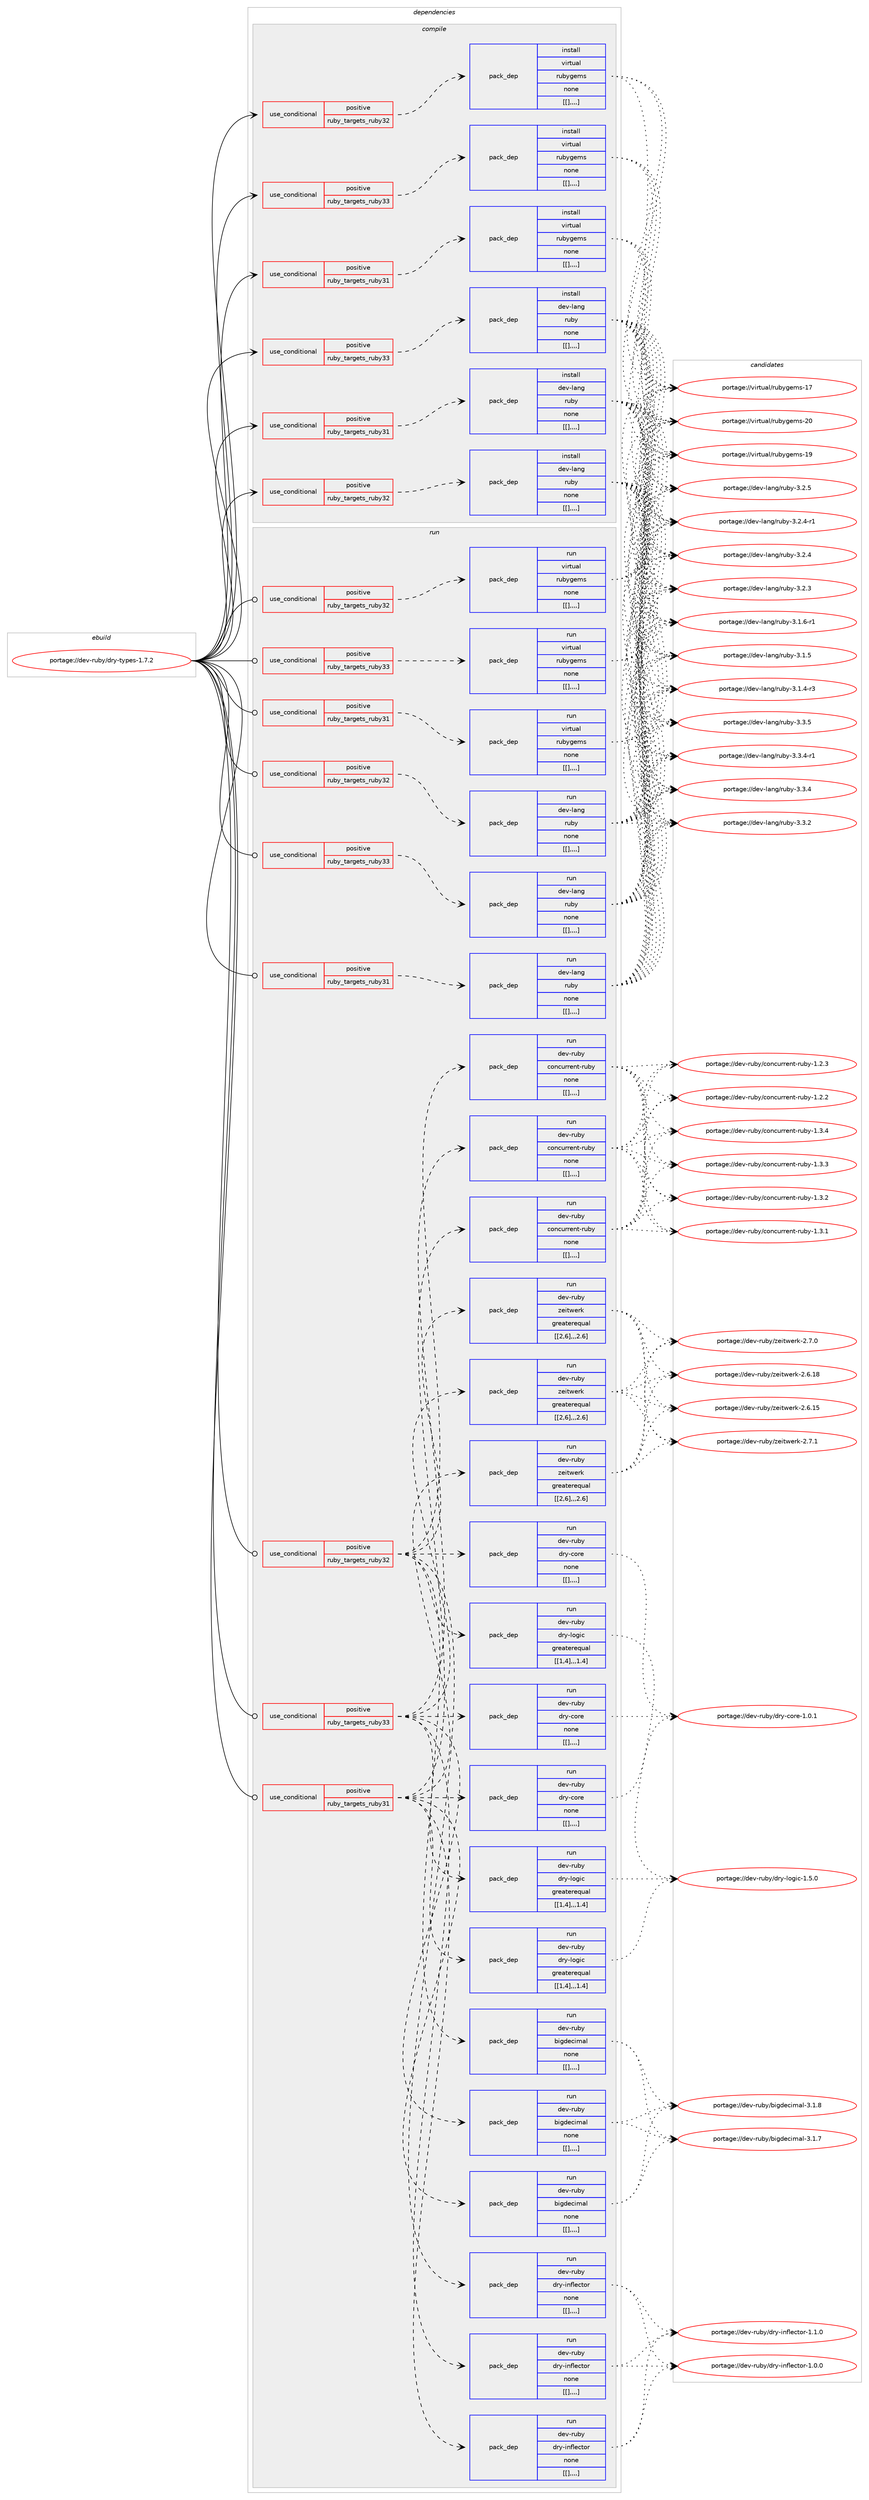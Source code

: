 digraph prolog {

# *************
# Graph options
# *************

newrank=true;
concentrate=true;
compound=true;
graph [rankdir=LR,fontname=Helvetica,fontsize=10,ranksep=1.5];#, ranksep=2.5, nodesep=0.2];
edge  [arrowhead=vee];
node  [fontname=Helvetica,fontsize=10];

# **********
# The ebuild
# **********

subgraph cluster_leftcol {
color=gray;
label=<<i>ebuild</i>>;
id [label="portage://dev-ruby/dry-types-1.7.2", color=red, width=4, href="../dev-ruby/dry-types-1.7.2.svg"];
}

# ****************
# The dependencies
# ****************

subgraph cluster_midcol {
color=gray;
label=<<i>dependencies</i>>;
subgraph cluster_compile {
fillcolor="#eeeeee";
style=filled;
label=<<i>compile</i>>;
subgraph cond50691 {
dependency191805 [label=<<TABLE BORDER="0" CELLBORDER="1" CELLSPACING="0" CELLPADDING="4"><TR><TD ROWSPAN="3" CELLPADDING="10">use_conditional</TD></TR><TR><TD>positive</TD></TR><TR><TD>ruby_targets_ruby31</TD></TR></TABLE>>, shape=none, color=red];
subgraph pack139752 {
dependency191851 [label=<<TABLE BORDER="0" CELLBORDER="1" CELLSPACING="0" CELLPADDING="4" WIDTH="220"><TR><TD ROWSPAN="6" CELLPADDING="30">pack_dep</TD></TR><TR><TD WIDTH="110">install</TD></TR><TR><TD>dev-lang</TD></TR><TR><TD>ruby</TD></TR><TR><TD>none</TD></TR><TR><TD>[[],,,,]</TD></TR></TABLE>>, shape=none, color=blue];
}
dependency191805:e -> dependency191851:w [weight=20,style="dashed",arrowhead="vee"];
}
id:e -> dependency191805:w [weight=20,style="solid",arrowhead="vee"];
subgraph cond50741 {
dependency191922 [label=<<TABLE BORDER="0" CELLBORDER="1" CELLSPACING="0" CELLPADDING="4"><TR><TD ROWSPAN="3" CELLPADDING="10">use_conditional</TD></TR><TR><TD>positive</TD></TR><TR><TD>ruby_targets_ruby31</TD></TR></TABLE>>, shape=none, color=red];
subgraph pack139838 {
dependency192007 [label=<<TABLE BORDER="0" CELLBORDER="1" CELLSPACING="0" CELLPADDING="4" WIDTH="220"><TR><TD ROWSPAN="6" CELLPADDING="30">pack_dep</TD></TR><TR><TD WIDTH="110">install</TD></TR><TR><TD>virtual</TD></TR><TR><TD>rubygems</TD></TR><TR><TD>none</TD></TR><TR><TD>[[],,,,]</TD></TR></TABLE>>, shape=none, color=blue];
}
dependency191922:e -> dependency192007:w [weight=20,style="dashed",arrowhead="vee"];
}
id:e -> dependency191922:w [weight=20,style="solid",arrowhead="vee"];
subgraph cond50792 {
dependency192018 [label=<<TABLE BORDER="0" CELLBORDER="1" CELLSPACING="0" CELLPADDING="4"><TR><TD ROWSPAN="3" CELLPADDING="10">use_conditional</TD></TR><TR><TD>positive</TD></TR><TR><TD>ruby_targets_ruby32</TD></TR></TABLE>>, shape=none, color=red];
subgraph pack139844 {
dependency192030 [label=<<TABLE BORDER="0" CELLBORDER="1" CELLSPACING="0" CELLPADDING="4" WIDTH="220"><TR><TD ROWSPAN="6" CELLPADDING="30">pack_dep</TD></TR><TR><TD WIDTH="110">install</TD></TR><TR><TD>dev-lang</TD></TR><TR><TD>ruby</TD></TR><TR><TD>none</TD></TR><TR><TD>[[],,,,]</TD></TR></TABLE>>, shape=none, color=blue];
}
dependency192018:e -> dependency192030:w [weight=20,style="dashed",arrowhead="vee"];
}
id:e -> dependency192018:w [weight=20,style="solid",arrowhead="vee"];
subgraph cond50858 {
dependency192155 [label=<<TABLE BORDER="0" CELLBORDER="1" CELLSPACING="0" CELLPADDING="4"><TR><TD ROWSPAN="3" CELLPADDING="10">use_conditional</TD></TR><TR><TD>positive</TD></TR><TR><TD>ruby_targets_ruby32</TD></TR></TABLE>>, shape=none, color=red];
subgraph pack139919 {
dependency192157 [label=<<TABLE BORDER="0" CELLBORDER="1" CELLSPACING="0" CELLPADDING="4" WIDTH="220"><TR><TD ROWSPAN="6" CELLPADDING="30">pack_dep</TD></TR><TR><TD WIDTH="110">install</TD></TR><TR><TD>virtual</TD></TR><TR><TD>rubygems</TD></TR><TR><TD>none</TD></TR><TR><TD>[[],,,,]</TD></TR></TABLE>>, shape=none, color=blue];
}
dependency192155:e -> dependency192157:w [weight=20,style="dashed",arrowhead="vee"];
}
id:e -> dependency192155:w [weight=20,style="solid",arrowhead="vee"];
subgraph cond50883 {
dependency192198 [label=<<TABLE BORDER="0" CELLBORDER="1" CELLSPACING="0" CELLPADDING="4"><TR><TD ROWSPAN="3" CELLPADDING="10">use_conditional</TD></TR><TR><TD>positive</TD></TR><TR><TD>ruby_targets_ruby33</TD></TR></TABLE>>, shape=none, color=red];
subgraph pack139942 {
dependency192205 [label=<<TABLE BORDER="0" CELLBORDER="1" CELLSPACING="0" CELLPADDING="4" WIDTH="220"><TR><TD ROWSPAN="6" CELLPADDING="30">pack_dep</TD></TR><TR><TD WIDTH="110">install</TD></TR><TR><TD>dev-lang</TD></TR><TR><TD>ruby</TD></TR><TR><TD>none</TD></TR><TR><TD>[[],,,,]</TD></TR></TABLE>>, shape=none, color=blue];
}
dependency192198:e -> dependency192205:w [weight=20,style="dashed",arrowhead="vee"];
}
id:e -> dependency192198:w [weight=20,style="solid",arrowhead="vee"];
subgraph cond50897 {
dependency192228 [label=<<TABLE BORDER="0" CELLBORDER="1" CELLSPACING="0" CELLPADDING="4"><TR><TD ROWSPAN="3" CELLPADDING="10">use_conditional</TD></TR><TR><TD>positive</TD></TR><TR><TD>ruby_targets_ruby33</TD></TR></TABLE>>, shape=none, color=red];
subgraph pack139957 {
dependency192246 [label=<<TABLE BORDER="0" CELLBORDER="1" CELLSPACING="0" CELLPADDING="4" WIDTH="220"><TR><TD ROWSPAN="6" CELLPADDING="30">pack_dep</TD></TR><TR><TD WIDTH="110">install</TD></TR><TR><TD>virtual</TD></TR><TR><TD>rubygems</TD></TR><TR><TD>none</TD></TR><TR><TD>[[],,,,]</TD></TR></TABLE>>, shape=none, color=blue];
}
dependency192228:e -> dependency192246:w [weight=20,style="dashed",arrowhead="vee"];
}
id:e -> dependency192228:w [weight=20,style="solid",arrowhead="vee"];
}
subgraph cluster_compileandrun {
fillcolor="#eeeeee";
style=filled;
label=<<i>compile and run</i>>;
}
subgraph cluster_run {
fillcolor="#eeeeee";
style=filled;
label=<<i>run</i>>;
subgraph cond50912 {
dependency192254 [label=<<TABLE BORDER="0" CELLBORDER="1" CELLSPACING="0" CELLPADDING="4"><TR><TD ROWSPAN="3" CELLPADDING="10">use_conditional</TD></TR><TR><TD>positive</TD></TR><TR><TD>ruby_targets_ruby31</TD></TR></TABLE>>, shape=none, color=red];
subgraph pack139970 {
dependency192256 [label=<<TABLE BORDER="0" CELLBORDER="1" CELLSPACING="0" CELLPADDING="4" WIDTH="220"><TR><TD ROWSPAN="6" CELLPADDING="30">pack_dep</TD></TR><TR><TD WIDTH="110">run</TD></TR><TR><TD>dev-lang</TD></TR><TR><TD>ruby</TD></TR><TR><TD>none</TD></TR><TR><TD>[[],,,,]</TD></TR></TABLE>>, shape=none, color=blue];
}
dependency192254:e -> dependency192256:w [weight=20,style="dashed",arrowhead="vee"];
}
id:e -> dependency192254:w [weight=20,style="solid",arrowhead="odot"];
subgraph cond50916 {
dependency192279 [label=<<TABLE BORDER="0" CELLBORDER="1" CELLSPACING="0" CELLPADDING="4"><TR><TD ROWSPAN="3" CELLPADDING="10">use_conditional</TD></TR><TR><TD>positive</TD></TR><TR><TD>ruby_targets_ruby31</TD></TR></TABLE>>, shape=none, color=red];
subgraph pack139981 {
dependency192369 [label=<<TABLE BORDER="0" CELLBORDER="1" CELLSPACING="0" CELLPADDING="4" WIDTH="220"><TR><TD ROWSPAN="6" CELLPADDING="30">pack_dep</TD></TR><TR><TD WIDTH="110">run</TD></TR><TR><TD>dev-ruby</TD></TR><TR><TD>bigdecimal</TD></TR><TR><TD>none</TD></TR><TR><TD>[[],,,,]</TD></TR></TABLE>>, shape=none, color=blue];
}
dependency192279:e -> dependency192369:w [weight=20,style="dashed",arrowhead="vee"];
subgraph pack140028 {
dependency192372 [label=<<TABLE BORDER="0" CELLBORDER="1" CELLSPACING="0" CELLPADDING="4" WIDTH="220"><TR><TD ROWSPAN="6" CELLPADDING="30">pack_dep</TD></TR><TR><TD WIDTH="110">run</TD></TR><TR><TD>dev-ruby</TD></TR><TR><TD>concurrent-ruby</TD></TR><TR><TD>none</TD></TR><TR><TD>[[],,,,]</TD></TR></TABLE>>, shape=none, color=blue];
}
dependency192279:e -> dependency192372:w [weight=20,style="dashed",arrowhead="vee"];
subgraph pack140043 {
dependency192411 [label=<<TABLE BORDER="0" CELLBORDER="1" CELLSPACING="0" CELLPADDING="4" WIDTH="220"><TR><TD ROWSPAN="6" CELLPADDING="30">pack_dep</TD></TR><TR><TD WIDTH="110">run</TD></TR><TR><TD>dev-ruby</TD></TR><TR><TD>dry-core</TD></TR><TR><TD>none</TD></TR><TR><TD>[[],,,,]</TD></TR></TABLE>>, shape=none, color=blue];
}
dependency192279:e -> dependency192411:w [weight=20,style="dashed",arrowhead="vee"];
subgraph pack140087 {
dependency192574 [label=<<TABLE BORDER="0" CELLBORDER="1" CELLSPACING="0" CELLPADDING="4" WIDTH="220"><TR><TD ROWSPAN="6" CELLPADDING="30">pack_dep</TD></TR><TR><TD WIDTH="110">run</TD></TR><TR><TD>dev-ruby</TD></TR><TR><TD>dry-inflector</TD></TR><TR><TD>none</TD></TR><TR><TD>[[],,,,]</TD></TR></TABLE>>, shape=none, color=blue];
}
dependency192279:e -> dependency192574:w [weight=20,style="dashed",arrowhead="vee"];
subgraph pack140143 {
dependency192584 [label=<<TABLE BORDER="0" CELLBORDER="1" CELLSPACING="0" CELLPADDING="4" WIDTH="220"><TR><TD ROWSPAN="6" CELLPADDING="30">pack_dep</TD></TR><TR><TD WIDTH="110">run</TD></TR><TR><TD>dev-ruby</TD></TR><TR><TD>dry-logic</TD></TR><TR><TD>greaterequal</TD></TR><TR><TD>[[1,4],,,1.4]</TD></TR></TABLE>>, shape=none, color=blue];
}
dependency192279:e -> dependency192584:w [weight=20,style="dashed",arrowhead="vee"];
subgraph pack140154 {
dependency192658 [label=<<TABLE BORDER="0" CELLBORDER="1" CELLSPACING="0" CELLPADDING="4" WIDTH="220"><TR><TD ROWSPAN="6" CELLPADDING="30">pack_dep</TD></TR><TR><TD WIDTH="110">run</TD></TR><TR><TD>dev-ruby</TD></TR><TR><TD>zeitwerk</TD></TR><TR><TD>greaterequal</TD></TR><TR><TD>[[2,6],,,2.6]</TD></TR></TABLE>>, shape=none, color=blue];
}
dependency192279:e -> dependency192658:w [weight=20,style="dashed",arrowhead="vee"];
}
id:e -> dependency192279:w [weight=20,style="solid",arrowhead="odot"];
subgraph cond51101 {
dependency192677 [label=<<TABLE BORDER="0" CELLBORDER="1" CELLSPACING="0" CELLPADDING="4"><TR><TD ROWSPAN="3" CELLPADDING="10">use_conditional</TD></TR><TR><TD>positive</TD></TR><TR><TD>ruby_targets_ruby31</TD></TR></TABLE>>, shape=none, color=red];
subgraph pack140194 {
dependency192704 [label=<<TABLE BORDER="0" CELLBORDER="1" CELLSPACING="0" CELLPADDING="4" WIDTH="220"><TR><TD ROWSPAN="6" CELLPADDING="30">pack_dep</TD></TR><TR><TD WIDTH="110">run</TD></TR><TR><TD>virtual</TD></TR><TR><TD>rubygems</TD></TR><TR><TD>none</TD></TR><TR><TD>[[],,,,]</TD></TR></TABLE>>, shape=none, color=blue];
}
dependency192677:e -> dependency192704:w [weight=20,style="dashed",arrowhead="vee"];
}
id:e -> dependency192677:w [weight=20,style="solid",arrowhead="odot"];
subgraph cond51113 {
dependency192709 [label=<<TABLE BORDER="0" CELLBORDER="1" CELLSPACING="0" CELLPADDING="4"><TR><TD ROWSPAN="3" CELLPADDING="10">use_conditional</TD></TR><TR><TD>positive</TD></TR><TR><TD>ruby_targets_ruby32</TD></TR></TABLE>>, shape=none, color=red];
subgraph pack140221 {
dependency192746 [label=<<TABLE BORDER="0" CELLBORDER="1" CELLSPACING="0" CELLPADDING="4" WIDTH="220"><TR><TD ROWSPAN="6" CELLPADDING="30">pack_dep</TD></TR><TR><TD WIDTH="110">run</TD></TR><TR><TD>dev-lang</TD></TR><TR><TD>ruby</TD></TR><TR><TD>none</TD></TR><TR><TD>[[],,,,]</TD></TR></TABLE>>, shape=none, color=blue];
}
dependency192709:e -> dependency192746:w [weight=20,style="dashed",arrowhead="vee"];
}
id:e -> dependency192709:w [weight=20,style="solid",arrowhead="odot"];
subgraph cond51166 {
dependency192855 [label=<<TABLE BORDER="0" CELLBORDER="1" CELLSPACING="0" CELLPADDING="4"><TR><TD ROWSPAN="3" CELLPADDING="10">use_conditional</TD></TR><TR><TD>positive</TD></TR><TR><TD>ruby_targets_ruby32</TD></TR></TABLE>>, shape=none, color=red];
subgraph pack140290 {
dependency192859 [label=<<TABLE BORDER="0" CELLBORDER="1" CELLSPACING="0" CELLPADDING="4" WIDTH="220"><TR><TD ROWSPAN="6" CELLPADDING="30">pack_dep</TD></TR><TR><TD WIDTH="110">run</TD></TR><TR><TD>dev-ruby</TD></TR><TR><TD>bigdecimal</TD></TR><TR><TD>none</TD></TR><TR><TD>[[],,,,]</TD></TR></TABLE>>, shape=none, color=blue];
}
dependency192855:e -> dependency192859:w [weight=20,style="dashed",arrowhead="vee"];
subgraph pack140314 {
dependency192904 [label=<<TABLE BORDER="0" CELLBORDER="1" CELLSPACING="0" CELLPADDING="4" WIDTH="220"><TR><TD ROWSPAN="6" CELLPADDING="30">pack_dep</TD></TR><TR><TD WIDTH="110">run</TD></TR><TR><TD>dev-ruby</TD></TR><TR><TD>concurrent-ruby</TD></TR><TR><TD>none</TD></TR><TR><TD>[[],,,,]</TD></TR></TABLE>>, shape=none, color=blue];
}
dependency192855:e -> dependency192904:w [weight=20,style="dashed",arrowhead="vee"];
subgraph pack140329 {
dependency192931 [label=<<TABLE BORDER="0" CELLBORDER="1" CELLSPACING="0" CELLPADDING="4" WIDTH="220"><TR><TD ROWSPAN="6" CELLPADDING="30">pack_dep</TD></TR><TR><TD WIDTH="110">run</TD></TR><TR><TD>dev-ruby</TD></TR><TR><TD>dry-core</TD></TR><TR><TD>none</TD></TR><TR><TD>[[],,,,]</TD></TR></TABLE>>, shape=none, color=blue];
}
dependency192855:e -> dependency192931:w [weight=20,style="dashed",arrowhead="vee"];
subgraph pack140360 {
dependency193024 [label=<<TABLE BORDER="0" CELLBORDER="1" CELLSPACING="0" CELLPADDING="4" WIDTH="220"><TR><TD ROWSPAN="6" CELLPADDING="30">pack_dep</TD></TR><TR><TD WIDTH="110">run</TD></TR><TR><TD>dev-ruby</TD></TR><TR><TD>dry-inflector</TD></TR><TR><TD>none</TD></TR><TR><TD>[[],,,,]</TD></TR></TABLE>>, shape=none, color=blue];
}
dependency192855:e -> dependency193024:w [weight=20,style="dashed",arrowhead="vee"];
subgraph pack140392 {
dependency193065 [label=<<TABLE BORDER="0" CELLBORDER="1" CELLSPACING="0" CELLPADDING="4" WIDTH="220"><TR><TD ROWSPAN="6" CELLPADDING="30">pack_dep</TD></TR><TR><TD WIDTH="110">run</TD></TR><TR><TD>dev-ruby</TD></TR><TR><TD>dry-logic</TD></TR><TR><TD>greaterequal</TD></TR><TR><TD>[[1,4],,,1.4]</TD></TR></TABLE>>, shape=none, color=blue];
}
dependency192855:e -> dependency193065:w [weight=20,style="dashed",arrowhead="vee"];
subgraph pack140403 {
dependency193086 [label=<<TABLE BORDER="0" CELLBORDER="1" CELLSPACING="0" CELLPADDING="4" WIDTH="220"><TR><TD ROWSPAN="6" CELLPADDING="30">pack_dep</TD></TR><TR><TD WIDTH="110">run</TD></TR><TR><TD>dev-ruby</TD></TR><TR><TD>zeitwerk</TD></TR><TR><TD>greaterequal</TD></TR><TR><TD>[[2,6],,,2.6]</TD></TR></TABLE>>, shape=none, color=blue];
}
dependency192855:e -> dependency193086:w [weight=20,style="dashed",arrowhead="vee"];
}
id:e -> dependency192855:w [weight=20,style="solid",arrowhead="odot"];
subgraph cond51290 {
dependency193092 [label=<<TABLE BORDER="0" CELLBORDER="1" CELLSPACING="0" CELLPADDING="4"><TR><TD ROWSPAN="3" CELLPADDING="10">use_conditional</TD></TR><TR><TD>positive</TD></TR><TR><TD>ruby_targets_ruby32</TD></TR></TABLE>>, shape=none, color=red];
subgraph pack140416 {
dependency193116 [label=<<TABLE BORDER="0" CELLBORDER="1" CELLSPACING="0" CELLPADDING="4" WIDTH="220"><TR><TD ROWSPAN="6" CELLPADDING="30">pack_dep</TD></TR><TR><TD WIDTH="110">run</TD></TR><TR><TD>virtual</TD></TR><TR><TD>rubygems</TD></TR><TR><TD>none</TD></TR><TR><TD>[[],,,,]</TD></TR></TABLE>>, shape=none, color=blue];
}
dependency193092:e -> dependency193116:w [weight=20,style="dashed",arrowhead="vee"];
}
id:e -> dependency193092:w [weight=20,style="solid",arrowhead="odot"];
subgraph cond51327 {
dependency193295 [label=<<TABLE BORDER="0" CELLBORDER="1" CELLSPACING="0" CELLPADDING="4"><TR><TD ROWSPAN="3" CELLPADDING="10">use_conditional</TD></TR><TR><TD>positive</TD></TR><TR><TD>ruby_targets_ruby33</TD></TR></TABLE>>, shape=none, color=red];
subgraph pack140528 {
dependency193408 [label=<<TABLE BORDER="0" CELLBORDER="1" CELLSPACING="0" CELLPADDING="4" WIDTH="220"><TR><TD ROWSPAN="6" CELLPADDING="30">pack_dep</TD></TR><TR><TD WIDTH="110">run</TD></TR><TR><TD>dev-lang</TD></TR><TR><TD>ruby</TD></TR><TR><TD>none</TD></TR><TR><TD>[[],,,,]</TD></TR></TABLE>>, shape=none, color=blue];
}
dependency193295:e -> dependency193408:w [weight=20,style="dashed",arrowhead="vee"];
}
id:e -> dependency193295:w [weight=20,style="solid",arrowhead="odot"];
subgraph cond51433 {
dependency193435 [label=<<TABLE BORDER="0" CELLBORDER="1" CELLSPACING="0" CELLPADDING="4"><TR><TD ROWSPAN="3" CELLPADDING="10">use_conditional</TD></TR><TR><TD>positive</TD></TR><TR><TD>ruby_targets_ruby33</TD></TR></TABLE>>, shape=none, color=red];
subgraph pack140628 {
dependency193480 [label=<<TABLE BORDER="0" CELLBORDER="1" CELLSPACING="0" CELLPADDING="4" WIDTH="220"><TR><TD ROWSPAN="6" CELLPADDING="30">pack_dep</TD></TR><TR><TD WIDTH="110">run</TD></TR><TR><TD>dev-ruby</TD></TR><TR><TD>bigdecimal</TD></TR><TR><TD>none</TD></TR><TR><TD>[[],,,,]</TD></TR></TABLE>>, shape=none, color=blue];
}
dependency193435:e -> dependency193480:w [weight=20,style="dashed",arrowhead="vee"];
subgraph pack140632 {
dependency193487 [label=<<TABLE BORDER="0" CELLBORDER="1" CELLSPACING="0" CELLPADDING="4" WIDTH="220"><TR><TD ROWSPAN="6" CELLPADDING="30">pack_dep</TD></TR><TR><TD WIDTH="110">run</TD></TR><TR><TD>dev-ruby</TD></TR><TR><TD>concurrent-ruby</TD></TR><TR><TD>none</TD></TR><TR><TD>[[],,,,]</TD></TR></TABLE>>, shape=none, color=blue];
}
dependency193435:e -> dependency193487:w [weight=20,style="dashed",arrowhead="vee"];
subgraph pack140649 {
dependency193507 [label=<<TABLE BORDER="0" CELLBORDER="1" CELLSPACING="0" CELLPADDING="4" WIDTH="220"><TR><TD ROWSPAN="6" CELLPADDING="30">pack_dep</TD></TR><TR><TD WIDTH="110">run</TD></TR><TR><TD>dev-ruby</TD></TR><TR><TD>dry-core</TD></TR><TR><TD>none</TD></TR><TR><TD>[[],,,,]</TD></TR></TABLE>>, shape=none, color=blue];
}
dependency193435:e -> dependency193507:w [weight=20,style="dashed",arrowhead="vee"];
subgraph pack140661 {
dependency193546 [label=<<TABLE BORDER="0" CELLBORDER="1" CELLSPACING="0" CELLPADDING="4" WIDTH="220"><TR><TD ROWSPAN="6" CELLPADDING="30">pack_dep</TD></TR><TR><TD WIDTH="110">run</TD></TR><TR><TD>dev-ruby</TD></TR><TR><TD>dry-inflector</TD></TR><TR><TD>none</TD></TR><TR><TD>[[],,,,]</TD></TR></TABLE>>, shape=none, color=blue];
}
dependency193435:e -> dependency193546:w [weight=20,style="dashed",arrowhead="vee"];
subgraph pack140675 {
dependency193550 [label=<<TABLE BORDER="0" CELLBORDER="1" CELLSPACING="0" CELLPADDING="4" WIDTH="220"><TR><TD ROWSPAN="6" CELLPADDING="30">pack_dep</TD></TR><TR><TD WIDTH="110">run</TD></TR><TR><TD>dev-ruby</TD></TR><TR><TD>dry-logic</TD></TR><TR><TD>greaterequal</TD></TR><TR><TD>[[1,4],,,1.4]</TD></TR></TABLE>>, shape=none, color=blue];
}
dependency193435:e -> dependency193550:w [weight=20,style="dashed",arrowhead="vee"];
subgraph pack140684 {
dependency193610 [label=<<TABLE BORDER="0" CELLBORDER="1" CELLSPACING="0" CELLPADDING="4" WIDTH="220"><TR><TD ROWSPAN="6" CELLPADDING="30">pack_dep</TD></TR><TR><TD WIDTH="110">run</TD></TR><TR><TD>dev-ruby</TD></TR><TR><TD>zeitwerk</TD></TR><TR><TD>greaterequal</TD></TR><TR><TD>[[2,6],,,2.6]</TD></TR></TABLE>>, shape=none, color=blue];
}
dependency193435:e -> dependency193610:w [weight=20,style="dashed",arrowhead="vee"];
}
id:e -> dependency193435:w [weight=20,style="solid",arrowhead="odot"];
subgraph cond51518 {
dependency193664 [label=<<TABLE BORDER="0" CELLBORDER="1" CELLSPACING="0" CELLPADDING="4"><TR><TD ROWSPAN="3" CELLPADDING="10">use_conditional</TD></TR><TR><TD>positive</TD></TR><TR><TD>ruby_targets_ruby33</TD></TR></TABLE>>, shape=none, color=red];
subgraph pack140732 {
dependency193680 [label=<<TABLE BORDER="0" CELLBORDER="1" CELLSPACING="0" CELLPADDING="4" WIDTH="220"><TR><TD ROWSPAN="6" CELLPADDING="30">pack_dep</TD></TR><TR><TD WIDTH="110">run</TD></TR><TR><TD>virtual</TD></TR><TR><TD>rubygems</TD></TR><TR><TD>none</TD></TR><TR><TD>[[],,,,]</TD></TR></TABLE>>, shape=none, color=blue];
}
dependency193664:e -> dependency193680:w [weight=20,style="dashed",arrowhead="vee"];
}
id:e -> dependency193664:w [weight=20,style="solid",arrowhead="odot"];
}
}

# **************
# The candidates
# **************

subgraph cluster_choices {
rank=same;
color=gray;
label=<<i>candidates</i>>;

subgraph choice140339 {
color=black;
nodesep=1;
choice10010111845108971101034711411798121455146514653 [label="portage://dev-lang/ruby-3.3.5", color=red, width=4,href="../dev-lang/ruby-3.3.5.svg"];
choice100101118451089711010347114117981214551465146524511449 [label="portage://dev-lang/ruby-3.3.4-r1", color=red, width=4,href="../dev-lang/ruby-3.3.4-r1.svg"];
choice10010111845108971101034711411798121455146514652 [label="portage://dev-lang/ruby-3.3.4", color=red, width=4,href="../dev-lang/ruby-3.3.4.svg"];
choice10010111845108971101034711411798121455146514650 [label="portage://dev-lang/ruby-3.3.2", color=red, width=4,href="../dev-lang/ruby-3.3.2.svg"];
choice10010111845108971101034711411798121455146504653 [label="portage://dev-lang/ruby-3.2.5", color=red, width=4,href="../dev-lang/ruby-3.2.5.svg"];
choice100101118451089711010347114117981214551465046524511449 [label="portage://dev-lang/ruby-3.2.4-r1", color=red, width=4,href="../dev-lang/ruby-3.2.4-r1.svg"];
choice10010111845108971101034711411798121455146504652 [label="portage://dev-lang/ruby-3.2.4", color=red, width=4,href="../dev-lang/ruby-3.2.4.svg"];
choice10010111845108971101034711411798121455146504651 [label="portage://dev-lang/ruby-3.2.3", color=red, width=4,href="../dev-lang/ruby-3.2.3.svg"];
choice100101118451089711010347114117981214551464946544511449 [label="portage://dev-lang/ruby-3.1.6-r1", color=red, width=4,href="../dev-lang/ruby-3.1.6-r1.svg"];
choice10010111845108971101034711411798121455146494653 [label="portage://dev-lang/ruby-3.1.5", color=red, width=4,href="../dev-lang/ruby-3.1.5.svg"];
choice100101118451089711010347114117981214551464946524511451 [label="portage://dev-lang/ruby-3.1.4-r3", color=red, width=4,href="../dev-lang/ruby-3.1.4-r3.svg"];
dependency191851:e -> choice10010111845108971101034711411798121455146514653:w [style=dotted,weight="100"];
dependency191851:e -> choice100101118451089711010347114117981214551465146524511449:w [style=dotted,weight="100"];
dependency191851:e -> choice10010111845108971101034711411798121455146514652:w [style=dotted,weight="100"];
dependency191851:e -> choice10010111845108971101034711411798121455146514650:w [style=dotted,weight="100"];
dependency191851:e -> choice10010111845108971101034711411798121455146504653:w [style=dotted,weight="100"];
dependency191851:e -> choice100101118451089711010347114117981214551465046524511449:w [style=dotted,weight="100"];
dependency191851:e -> choice10010111845108971101034711411798121455146504652:w [style=dotted,weight="100"];
dependency191851:e -> choice10010111845108971101034711411798121455146504651:w [style=dotted,weight="100"];
dependency191851:e -> choice100101118451089711010347114117981214551464946544511449:w [style=dotted,weight="100"];
dependency191851:e -> choice10010111845108971101034711411798121455146494653:w [style=dotted,weight="100"];
dependency191851:e -> choice100101118451089711010347114117981214551464946524511451:w [style=dotted,weight="100"];
}
subgraph choice140435 {
color=black;
nodesep=1;
choice118105114116117971084711411798121103101109115455048 [label="portage://virtual/rubygems-20", color=red, width=4,href="../virtual/rubygems-20.svg"];
choice118105114116117971084711411798121103101109115454957 [label="portage://virtual/rubygems-19", color=red, width=4,href="../virtual/rubygems-19.svg"];
choice118105114116117971084711411798121103101109115454955 [label="portage://virtual/rubygems-17", color=red, width=4,href="../virtual/rubygems-17.svg"];
dependency192007:e -> choice118105114116117971084711411798121103101109115455048:w [style=dotted,weight="100"];
dependency192007:e -> choice118105114116117971084711411798121103101109115454957:w [style=dotted,weight="100"];
dependency192007:e -> choice118105114116117971084711411798121103101109115454955:w [style=dotted,weight="100"];
}
subgraph choice140436 {
color=black;
nodesep=1;
choice10010111845108971101034711411798121455146514653 [label="portage://dev-lang/ruby-3.3.5", color=red, width=4,href="../dev-lang/ruby-3.3.5.svg"];
choice100101118451089711010347114117981214551465146524511449 [label="portage://dev-lang/ruby-3.3.4-r1", color=red, width=4,href="../dev-lang/ruby-3.3.4-r1.svg"];
choice10010111845108971101034711411798121455146514652 [label="portage://dev-lang/ruby-3.3.4", color=red, width=4,href="../dev-lang/ruby-3.3.4.svg"];
choice10010111845108971101034711411798121455146514650 [label="portage://dev-lang/ruby-3.3.2", color=red, width=4,href="../dev-lang/ruby-3.3.2.svg"];
choice10010111845108971101034711411798121455146504653 [label="portage://dev-lang/ruby-3.2.5", color=red, width=4,href="../dev-lang/ruby-3.2.5.svg"];
choice100101118451089711010347114117981214551465046524511449 [label="portage://dev-lang/ruby-3.2.4-r1", color=red, width=4,href="../dev-lang/ruby-3.2.4-r1.svg"];
choice10010111845108971101034711411798121455146504652 [label="portage://dev-lang/ruby-3.2.4", color=red, width=4,href="../dev-lang/ruby-3.2.4.svg"];
choice10010111845108971101034711411798121455146504651 [label="portage://dev-lang/ruby-3.2.3", color=red, width=4,href="../dev-lang/ruby-3.2.3.svg"];
choice100101118451089711010347114117981214551464946544511449 [label="portage://dev-lang/ruby-3.1.6-r1", color=red, width=4,href="../dev-lang/ruby-3.1.6-r1.svg"];
choice10010111845108971101034711411798121455146494653 [label="portage://dev-lang/ruby-3.1.5", color=red, width=4,href="../dev-lang/ruby-3.1.5.svg"];
choice100101118451089711010347114117981214551464946524511451 [label="portage://dev-lang/ruby-3.1.4-r3", color=red, width=4,href="../dev-lang/ruby-3.1.4-r3.svg"];
dependency192030:e -> choice10010111845108971101034711411798121455146514653:w [style=dotted,weight="100"];
dependency192030:e -> choice100101118451089711010347114117981214551465146524511449:w [style=dotted,weight="100"];
dependency192030:e -> choice10010111845108971101034711411798121455146514652:w [style=dotted,weight="100"];
dependency192030:e -> choice10010111845108971101034711411798121455146514650:w [style=dotted,weight="100"];
dependency192030:e -> choice10010111845108971101034711411798121455146504653:w [style=dotted,weight="100"];
dependency192030:e -> choice100101118451089711010347114117981214551465046524511449:w [style=dotted,weight="100"];
dependency192030:e -> choice10010111845108971101034711411798121455146504652:w [style=dotted,weight="100"];
dependency192030:e -> choice10010111845108971101034711411798121455146504651:w [style=dotted,weight="100"];
dependency192030:e -> choice100101118451089711010347114117981214551464946544511449:w [style=dotted,weight="100"];
dependency192030:e -> choice10010111845108971101034711411798121455146494653:w [style=dotted,weight="100"];
dependency192030:e -> choice100101118451089711010347114117981214551464946524511451:w [style=dotted,weight="100"];
}
subgraph choice140459 {
color=black;
nodesep=1;
choice118105114116117971084711411798121103101109115455048 [label="portage://virtual/rubygems-20", color=red, width=4,href="../virtual/rubygems-20.svg"];
choice118105114116117971084711411798121103101109115454957 [label="portage://virtual/rubygems-19", color=red, width=4,href="../virtual/rubygems-19.svg"];
choice118105114116117971084711411798121103101109115454955 [label="portage://virtual/rubygems-17", color=red, width=4,href="../virtual/rubygems-17.svg"];
dependency192157:e -> choice118105114116117971084711411798121103101109115455048:w [style=dotted,weight="100"];
dependency192157:e -> choice118105114116117971084711411798121103101109115454957:w [style=dotted,weight="100"];
dependency192157:e -> choice118105114116117971084711411798121103101109115454955:w [style=dotted,weight="100"];
}
subgraph choice140460 {
color=black;
nodesep=1;
choice10010111845108971101034711411798121455146514653 [label="portage://dev-lang/ruby-3.3.5", color=red, width=4,href="../dev-lang/ruby-3.3.5.svg"];
choice100101118451089711010347114117981214551465146524511449 [label="portage://dev-lang/ruby-3.3.4-r1", color=red, width=4,href="../dev-lang/ruby-3.3.4-r1.svg"];
choice10010111845108971101034711411798121455146514652 [label="portage://dev-lang/ruby-3.3.4", color=red, width=4,href="../dev-lang/ruby-3.3.4.svg"];
choice10010111845108971101034711411798121455146514650 [label="portage://dev-lang/ruby-3.3.2", color=red, width=4,href="../dev-lang/ruby-3.3.2.svg"];
choice10010111845108971101034711411798121455146504653 [label="portage://dev-lang/ruby-3.2.5", color=red, width=4,href="../dev-lang/ruby-3.2.5.svg"];
choice100101118451089711010347114117981214551465046524511449 [label="portage://dev-lang/ruby-3.2.4-r1", color=red, width=4,href="../dev-lang/ruby-3.2.4-r1.svg"];
choice10010111845108971101034711411798121455146504652 [label="portage://dev-lang/ruby-3.2.4", color=red, width=4,href="../dev-lang/ruby-3.2.4.svg"];
choice10010111845108971101034711411798121455146504651 [label="portage://dev-lang/ruby-3.2.3", color=red, width=4,href="../dev-lang/ruby-3.2.3.svg"];
choice100101118451089711010347114117981214551464946544511449 [label="portage://dev-lang/ruby-3.1.6-r1", color=red, width=4,href="../dev-lang/ruby-3.1.6-r1.svg"];
choice10010111845108971101034711411798121455146494653 [label="portage://dev-lang/ruby-3.1.5", color=red, width=4,href="../dev-lang/ruby-3.1.5.svg"];
choice100101118451089711010347114117981214551464946524511451 [label="portage://dev-lang/ruby-3.1.4-r3", color=red, width=4,href="../dev-lang/ruby-3.1.4-r3.svg"];
dependency192205:e -> choice10010111845108971101034711411798121455146514653:w [style=dotted,weight="100"];
dependency192205:e -> choice100101118451089711010347114117981214551465146524511449:w [style=dotted,weight="100"];
dependency192205:e -> choice10010111845108971101034711411798121455146514652:w [style=dotted,weight="100"];
dependency192205:e -> choice10010111845108971101034711411798121455146514650:w [style=dotted,weight="100"];
dependency192205:e -> choice10010111845108971101034711411798121455146504653:w [style=dotted,weight="100"];
dependency192205:e -> choice100101118451089711010347114117981214551465046524511449:w [style=dotted,weight="100"];
dependency192205:e -> choice10010111845108971101034711411798121455146504652:w [style=dotted,weight="100"];
dependency192205:e -> choice10010111845108971101034711411798121455146504651:w [style=dotted,weight="100"];
dependency192205:e -> choice100101118451089711010347114117981214551464946544511449:w [style=dotted,weight="100"];
dependency192205:e -> choice10010111845108971101034711411798121455146494653:w [style=dotted,weight="100"];
dependency192205:e -> choice100101118451089711010347114117981214551464946524511451:w [style=dotted,weight="100"];
}
subgraph choice140541 {
color=black;
nodesep=1;
choice118105114116117971084711411798121103101109115455048 [label="portage://virtual/rubygems-20", color=red, width=4,href="../virtual/rubygems-20.svg"];
choice118105114116117971084711411798121103101109115454957 [label="portage://virtual/rubygems-19", color=red, width=4,href="../virtual/rubygems-19.svg"];
choice118105114116117971084711411798121103101109115454955 [label="portage://virtual/rubygems-17", color=red, width=4,href="../virtual/rubygems-17.svg"];
dependency192246:e -> choice118105114116117971084711411798121103101109115455048:w [style=dotted,weight="100"];
dependency192246:e -> choice118105114116117971084711411798121103101109115454957:w [style=dotted,weight="100"];
dependency192246:e -> choice118105114116117971084711411798121103101109115454955:w [style=dotted,weight="100"];
}
subgraph choice140543 {
color=black;
nodesep=1;
choice10010111845108971101034711411798121455146514653 [label="portage://dev-lang/ruby-3.3.5", color=red, width=4,href="../dev-lang/ruby-3.3.5.svg"];
choice100101118451089711010347114117981214551465146524511449 [label="portage://dev-lang/ruby-3.3.4-r1", color=red, width=4,href="../dev-lang/ruby-3.3.4-r1.svg"];
choice10010111845108971101034711411798121455146514652 [label="portage://dev-lang/ruby-3.3.4", color=red, width=4,href="../dev-lang/ruby-3.3.4.svg"];
choice10010111845108971101034711411798121455146514650 [label="portage://dev-lang/ruby-3.3.2", color=red, width=4,href="../dev-lang/ruby-3.3.2.svg"];
choice10010111845108971101034711411798121455146504653 [label="portage://dev-lang/ruby-3.2.5", color=red, width=4,href="../dev-lang/ruby-3.2.5.svg"];
choice100101118451089711010347114117981214551465046524511449 [label="portage://dev-lang/ruby-3.2.4-r1", color=red, width=4,href="../dev-lang/ruby-3.2.4-r1.svg"];
choice10010111845108971101034711411798121455146504652 [label="portage://dev-lang/ruby-3.2.4", color=red, width=4,href="../dev-lang/ruby-3.2.4.svg"];
choice10010111845108971101034711411798121455146504651 [label="portage://dev-lang/ruby-3.2.3", color=red, width=4,href="../dev-lang/ruby-3.2.3.svg"];
choice100101118451089711010347114117981214551464946544511449 [label="portage://dev-lang/ruby-3.1.6-r1", color=red, width=4,href="../dev-lang/ruby-3.1.6-r1.svg"];
choice10010111845108971101034711411798121455146494653 [label="portage://dev-lang/ruby-3.1.5", color=red, width=4,href="../dev-lang/ruby-3.1.5.svg"];
choice100101118451089711010347114117981214551464946524511451 [label="portage://dev-lang/ruby-3.1.4-r3", color=red, width=4,href="../dev-lang/ruby-3.1.4-r3.svg"];
dependency192256:e -> choice10010111845108971101034711411798121455146514653:w [style=dotted,weight="100"];
dependency192256:e -> choice100101118451089711010347114117981214551465146524511449:w [style=dotted,weight="100"];
dependency192256:e -> choice10010111845108971101034711411798121455146514652:w [style=dotted,weight="100"];
dependency192256:e -> choice10010111845108971101034711411798121455146514650:w [style=dotted,weight="100"];
dependency192256:e -> choice10010111845108971101034711411798121455146504653:w [style=dotted,weight="100"];
dependency192256:e -> choice100101118451089711010347114117981214551465046524511449:w [style=dotted,weight="100"];
dependency192256:e -> choice10010111845108971101034711411798121455146504652:w [style=dotted,weight="100"];
dependency192256:e -> choice10010111845108971101034711411798121455146504651:w [style=dotted,weight="100"];
dependency192256:e -> choice100101118451089711010347114117981214551464946544511449:w [style=dotted,weight="100"];
dependency192256:e -> choice10010111845108971101034711411798121455146494653:w [style=dotted,weight="100"];
dependency192256:e -> choice100101118451089711010347114117981214551464946524511451:w [style=dotted,weight="100"];
}
subgraph choice140749 {
color=black;
nodesep=1;
choice100101118451141179812147981051031001019910510997108455146494656 [label="portage://dev-ruby/bigdecimal-3.1.8", color=red, width=4,href="../dev-ruby/bigdecimal-3.1.8.svg"];
choice100101118451141179812147981051031001019910510997108455146494655 [label="portage://dev-ruby/bigdecimal-3.1.7", color=red, width=4,href="../dev-ruby/bigdecimal-3.1.7.svg"];
dependency192369:e -> choice100101118451141179812147981051031001019910510997108455146494656:w [style=dotted,weight="100"];
dependency192369:e -> choice100101118451141179812147981051031001019910510997108455146494655:w [style=dotted,weight="100"];
}
subgraph choice140754 {
color=black;
nodesep=1;
choice10010111845114117981214799111110991171141141011101164511411798121454946514652 [label="portage://dev-ruby/concurrent-ruby-1.3.4", color=red, width=4,href="../dev-ruby/concurrent-ruby-1.3.4.svg"];
choice10010111845114117981214799111110991171141141011101164511411798121454946514651 [label="portage://dev-ruby/concurrent-ruby-1.3.3", color=red, width=4,href="../dev-ruby/concurrent-ruby-1.3.3.svg"];
choice10010111845114117981214799111110991171141141011101164511411798121454946514650 [label="portage://dev-ruby/concurrent-ruby-1.3.2", color=red, width=4,href="../dev-ruby/concurrent-ruby-1.3.2.svg"];
choice10010111845114117981214799111110991171141141011101164511411798121454946514649 [label="portage://dev-ruby/concurrent-ruby-1.3.1", color=red, width=4,href="../dev-ruby/concurrent-ruby-1.3.1.svg"];
choice10010111845114117981214799111110991171141141011101164511411798121454946504651 [label="portage://dev-ruby/concurrent-ruby-1.2.3", color=red, width=4,href="../dev-ruby/concurrent-ruby-1.2.3.svg"];
choice10010111845114117981214799111110991171141141011101164511411798121454946504650 [label="portage://dev-ruby/concurrent-ruby-1.2.2", color=red, width=4,href="../dev-ruby/concurrent-ruby-1.2.2.svg"];
dependency192372:e -> choice10010111845114117981214799111110991171141141011101164511411798121454946514652:w [style=dotted,weight="100"];
dependency192372:e -> choice10010111845114117981214799111110991171141141011101164511411798121454946514651:w [style=dotted,weight="100"];
dependency192372:e -> choice10010111845114117981214799111110991171141141011101164511411798121454946514650:w [style=dotted,weight="100"];
dependency192372:e -> choice10010111845114117981214799111110991171141141011101164511411798121454946514649:w [style=dotted,weight="100"];
dependency192372:e -> choice10010111845114117981214799111110991171141141011101164511411798121454946504651:w [style=dotted,weight="100"];
dependency192372:e -> choice10010111845114117981214799111110991171141141011101164511411798121454946504650:w [style=dotted,weight="100"];
}
subgraph choice140767 {
color=black;
nodesep=1;
choice1001011184511411798121471001141214599111114101454946484649 [label="portage://dev-ruby/dry-core-1.0.1", color=red, width=4,href="../dev-ruby/dry-core-1.0.1.svg"];
dependency192411:e -> choice1001011184511411798121471001141214599111114101454946484649:w [style=dotted,weight="100"];
}
subgraph choice140769 {
color=black;
nodesep=1;
choice1001011184511411798121471001141214510511010210810199116111114454946494648 [label="portage://dev-ruby/dry-inflector-1.1.0", color=red, width=4,href="../dev-ruby/dry-inflector-1.1.0.svg"];
choice1001011184511411798121471001141214510511010210810199116111114454946484648 [label="portage://dev-ruby/dry-inflector-1.0.0", color=red, width=4,href="../dev-ruby/dry-inflector-1.0.0.svg"];
dependency192574:e -> choice1001011184511411798121471001141214510511010210810199116111114454946494648:w [style=dotted,weight="100"];
dependency192574:e -> choice1001011184511411798121471001141214510511010210810199116111114454946484648:w [style=dotted,weight="100"];
}
subgraph choice140813 {
color=black;
nodesep=1;
choice1001011184511411798121471001141214510811110310599454946534648 [label="portage://dev-ruby/dry-logic-1.5.0", color=red, width=4,href="../dev-ruby/dry-logic-1.5.0.svg"];
dependency192584:e -> choice1001011184511411798121471001141214510811110310599454946534648:w [style=dotted,weight="100"];
}
subgraph choice140815 {
color=black;
nodesep=1;
choice100101118451141179812147122101105116119101114107455046554649 [label="portage://dev-ruby/zeitwerk-2.7.1", color=red, width=4,href="../dev-ruby/zeitwerk-2.7.1.svg"];
choice100101118451141179812147122101105116119101114107455046554648 [label="portage://dev-ruby/zeitwerk-2.7.0", color=red, width=4,href="../dev-ruby/zeitwerk-2.7.0.svg"];
choice10010111845114117981214712210110511611910111410745504654464956 [label="portage://dev-ruby/zeitwerk-2.6.18", color=red, width=4,href="../dev-ruby/zeitwerk-2.6.18.svg"];
choice10010111845114117981214712210110511611910111410745504654464953 [label="portage://dev-ruby/zeitwerk-2.6.15", color=red, width=4,href="../dev-ruby/zeitwerk-2.6.15.svg"];
dependency192658:e -> choice100101118451141179812147122101105116119101114107455046554649:w [style=dotted,weight="100"];
dependency192658:e -> choice100101118451141179812147122101105116119101114107455046554648:w [style=dotted,weight="100"];
dependency192658:e -> choice10010111845114117981214712210110511611910111410745504654464956:w [style=dotted,weight="100"];
dependency192658:e -> choice10010111845114117981214712210110511611910111410745504654464953:w [style=dotted,weight="100"];
}
subgraph choice140817 {
color=black;
nodesep=1;
choice118105114116117971084711411798121103101109115455048 [label="portage://virtual/rubygems-20", color=red, width=4,href="../virtual/rubygems-20.svg"];
choice118105114116117971084711411798121103101109115454957 [label="portage://virtual/rubygems-19", color=red, width=4,href="../virtual/rubygems-19.svg"];
choice118105114116117971084711411798121103101109115454955 [label="portage://virtual/rubygems-17", color=red, width=4,href="../virtual/rubygems-17.svg"];
dependency192704:e -> choice118105114116117971084711411798121103101109115455048:w [style=dotted,weight="100"];
dependency192704:e -> choice118105114116117971084711411798121103101109115454957:w [style=dotted,weight="100"];
dependency192704:e -> choice118105114116117971084711411798121103101109115454955:w [style=dotted,weight="100"];
}
subgraph choice140818 {
color=black;
nodesep=1;
choice10010111845108971101034711411798121455146514653 [label="portage://dev-lang/ruby-3.3.5", color=red, width=4,href="../dev-lang/ruby-3.3.5.svg"];
choice100101118451089711010347114117981214551465146524511449 [label="portage://dev-lang/ruby-3.3.4-r1", color=red, width=4,href="../dev-lang/ruby-3.3.4-r1.svg"];
choice10010111845108971101034711411798121455146514652 [label="portage://dev-lang/ruby-3.3.4", color=red, width=4,href="../dev-lang/ruby-3.3.4.svg"];
choice10010111845108971101034711411798121455146514650 [label="portage://dev-lang/ruby-3.3.2", color=red, width=4,href="../dev-lang/ruby-3.3.2.svg"];
choice10010111845108971101034711411798121455146504653 [label="portage://dev-lang/ruby-3.2.5", color=red, width=4,href="../dev-lang/ruby-3.2.5.svg"];
choice100101118451089711010347114117981214551465046524511449 [label="portage://dev-lang/ruby-3.2.4-r1", color=red, width=4,href="../dev-lang/ruby-3.2.4-r1.svg"];
choice10010111845108971101034711411798121455146504652 [label="portage://dev-lang/ruby-3.2.4", color=red, width=4,href="../dev-lang/ruby-3.2.4.svg"];
choice10010111845108971101034711411798121455146504651 [label="portage://dev-lang/ruby-3.2.3", color=red, width=4,href="../dev-lang/ruby-3.2.3.svg"];
choice100101118451089711010347114117981214551464946544511449 [label="portage://dev-lang/ruby-3.1.6-r1", color=red, width=4,href="../dev-lang/ruby-3.1.6-r1.svg"];
choice10010111845108971101034711411798121455146494653 [label="portage://dev-lang/ruby-3.1.5", color=red, width=4,href="../dev-lang/ruby-3.1.5.svg"];
choice100101118451089711010347114117981214551464946524511451 [label="portage://dev-lang/ruby-3.1.4-r3", color=red, width=4,href="../dev-lang/ruby-3.1.4-r3.svg"];
dependency192746:e -> choice10010111845108971101034711411798121455146514653:w [style=dotted,weight="100"];
dependency192746:e -> choice100101118451089711010347114117981214551465146524511449:w [style=dotted,weight="100"];
dependency192746:e -> choice10010111845108971101034711411798121455146514652:w [style=dotted,weight="100"];
dependency192746:e -> choice10010111845108971101034711411798121455146514650:w [style=dotted,weight="100"];
dependency192746:e -> choice10010111845108971101034711411798121455146504653:w [style=dotted,weight="100"];
dependency192746:e -> choice100101118451089711010347114117981214551465046524511449:w [style=dotted,weight="100"];
dependency192746:e -> choice10010111845108971101034711411798121455146504652:w [style=dotted,weight="100"];
dependency192746:e -> choice10010111845108971101034711411798121455146504651:w [style=dotted,weight="100"];
dependency192746:e -> choice100101118451089711010347114117981214551464946544511449:w [style=dotted,weight="100"];
dependency192746:e -> choice10010111845108971101034711411798121455146494653:w [style=dotted,weight="100"];
dependency192746:e -> choice100101118451089711010347114117981214551464946524511451:w [style=dotted,weight="100"];
}
subgraph choice140920 {
color=black;
nodesep=1;
choice100101118451141179812147981051031001019910510997108455146494656 [label="portage://dev-ruby/bigdecimal-3.1.8", color=red, width=4,href="../dev-ruby/bigdecimal-3.1.8.svg"];
choice100101118451141179812147981051031001019910510997108455146494655 [label="portage://dev-ruby/bigdecimal-3.1.7", color=red, width=4,href="../dev-ruby/bigdecimal-3.1.7.svg"];
dependency192859:e -> choice100101118451141179812147981051031001019910510997108455146494656:w [style=dotted,weight="100"];
dependency192859:e -> choice100101118451141179812147981051031001019910510997108455146494655:w [style=dotted,weight="100"];
}
subgraph choice140925 {
color=black;
nodesep=1;
choice10010111845114117981214799111110991171141141011101164511411798121454946514652 [label="portage://dev-ruby/concurrent-ruby-1.3.4", color=red, width=4,href="../dev-ruby/concurrent-ruby-1.3.4.svg"];
choice10010111845114117981214799111110991171141141011101164511411798121454946514651 [label="portage://dev-ruby/concurrent-ruby-1.3.3", color=red, width=4,href="../dev-ruby/concurrent-ruby-1.3.3.svg"];
choice10010111845114117981214799111110991171141141011101164511411798121454946514650 [label="portage://dev-ruby/concurrent-ruby-1.3.2", color=red, width=4,href="../dev-ruby/concurrent-ruby-1.3.2.svg"];
choice10010111845114117981214799111110991171141141011101164511411798121454946514649 [label="portage://dev-ruby/concurrent-ruby-1.3.1", color=red, width=4,href="../dev-ruby/concurrent-ruby-1.3.1.svg"];
choice10010111845114117981214799111110991171141141011101164511411798121454946504651 [label="portage://dev-ruby/concurrent-ruby-1.2.3", color=red, width=4,href="../dev-ruby/concurrent-ruby-1.2.3.svg"];
choice10010111845114117981214799111110991171141141011101164511411798121454946504650 [label="portage://dev-ruby/concurrent-ruby-1.2.2", color=red, width=4,href="../dev-ruby/concurrent-ruby-1.2.2.svg"];
dependency192904:e -> choice10010111845114117981214799111110991171141141011101164511411798121454946514652:w [style=dotted,weight="100"];
dependency192904:e -> choice10010111845114117981214799111110991171141141011101164511411798121454946514651:w [style=dotted,weight="100"];
dependency192904:e -> choice10010111845114117981214799111110991171141141011101164511411798121454946514650:w [style=dotted,weight="100"];
dependency192904:e -> choice10010111845114117981214799111110991171141141011101164511411798121454946514649:w [style=dotted,weight="100"];
dependency192904:e -> choice10010111845114117981214799111110991171141141011101164511411798121454946504651:w [style=dotted,weight="100"];
dependency192904:e -> choice10010111845114117981214799111110991171141141011101164511411798121454946504650:w [style=dotted,weight="100"];
}
subgraph choice140981 {
color=black;
nodesep=1;
choice1001011184511411798121471001141214599111114101454946484649 [label="portage://dev-ruby/dry-core-1.0.1", color=red, width=4,href="../dev-ruby/dry-core-1.0.1.svg"];
dependency192931:e -> choice1001011184511411798121471001141214599111114101454946484649:w [style=dotted,weight="100"];
}
subgraph choice140986 {
color=black;
nodesep=1;
choice1001011184511411798121471001141214510511010210810199116111114454946494648 [label="portage://dev-ruby/dry-inflector-1.1.0", color=red, width=4,href="../dev-ruby/dry-inflector-1.1.0.svg"];
choice1001011184511411798121471001141214510511010210810199116111114454946484648 [label="portage://dev-ruby/dry-inflector-1.0.0", color=red, width=4,href="../dev-ruby/dry-inflector-1.0.0.svg"];
dependency193024:e -> choice1001011184511411798121471001141214510511010210810199116111114454946494648:w [style=dotted,weight="100"];
dependency193024:e -> choice1001011184511411798121471001141214510511010210810199116111114454946484648:w [style=dotted,weight="100"];
}
subgraph choice140994 {
color=black;
nodesep=1;
choice1001011184511411798121471001141214510811110310599454946534648 [label="portage://dev-ruby/dry-logic-1.5.0", color=red, width=4,href="../dev-ruby/dry-logic-1.5.0.svg"];
dependency193065:e -> choice1001011184511411798121471001141214510811110310599454946534648:w [style=dotted,weight="100"];
}
subgraph choice140995 {
color=black;
nodesep=1;
choice100101118451141179812147122101105116119101114107455046554649 [label="portage://dev-ruby/zeitwerk-2.7.1", color=red, width=4,href="../dev-ruby/zeitwerk-2.7.1.svg"];
choice100101118451141179812147122101105116119101114107455046554648 [label="portage://dev-ruby/zeitwerk-2.7.0", color=red, width=4,href="../dev-ruby/zeitwerk-2.7.0.svg"];
choice10010111845114117981214712210110511611910111410745504654464956 [label="portage://dev-ruby/zeitwerk-2.6.18", color=red, width=4,href="../dev-ruby/zeitwerk-2.6.18.svg"];
choice10010111845114117981214712210110511611910111410745504654464953 [label="portage://dev-ruby/zeitwerk-2.6.15", color=red, width=4,href="../dev-ruby/zeitwerk-2.6.15.svg"];
dependency193086:e -> choice100101118451141179812147122101105116119101114107455046554649:w [style=dotted,weight="100"];
dependency193086:e -> choice100101118451141179812147122101105116119101114107455046554648:w [style=dotted,weight="100"];
dependency193086:e -> choice10010111845114117981214712210110511611910111410745504654464956:w [style=dotted,weight="100"];
dependency193086:e -> choice10010111845114117981214712210110511611910111410745504654464953:w [style=dotted,weight="100"];
}
subgraph choice140996 {
color=black;
nodesep=1;
choice118105114116117971084711411798121103101109115455048 [label="portage://virtual/rubygems-20", color=red, width=4,href="../virtual/rubygems-20.svg"];
choice118105114116117971084711411798121103101109115454957 [label="portage://virtual/rubygems-19", color=red, width=4,href="../virtual/rubygems-19.svg"];
choice118105114116117971084711411798121103101109115454955 [label="portage://virtual/rubygems-17", color=red, width=4,href="../virtual/rubygems-17.svg"];
dependency193116:e -> choice118105114116117971084711411798121103101109115455048:w [style=dotted,weight="100"];
dependency193116:e -> choice118105114116117971084711411798121103101109115454957:w [style=dotted,weight="100"];
dependency193116:e -> choice118105114116117971084711411798121103101109115454955:w [style=dotted,weight="100"];
}
subgraph choice140998 {
color=black;
nodesep=1;
choice10010111845108971101034711411798121455146514653 [label="portage://dev-lang/ruby-3.3.5", color=red, width=4,href="../dev-lang/ruby-3.3.5.svg"];
choice100101118451089711010347114117981214551465146524511449 [label="portage://dev-lang/ruby-3.3.4-r1", color=red, width=4,href="../dev-lang/ruby-3.3.4-r1.svg"];
choice10010111845108971101034711411798121455146514652 [label="portage://dev-lang/ruby-3.3.4", color=red, width=4,href="../dev-lang/ruby-3.3.4.svg"];
choice10010111845108971101034711411798121455146514650 [label="portage://dev-lang/ruby-3.3.2", color=red, width=4,href="../dev-lang/ruby-3.3.2.svg"];
choice10010111845108971101034711411798121455146504653 [label="portage://dev-lang/ruby-3.2.5", color=red, width=4,href="../dev-lang/ruby-3.2.5.svg"];
choice100101118451089711010347114117981214551465046524511449 [label="portage://dev-lang/ruby-3.2.4-r1", color=red, width=4,href="../dev-lang/ruby-3.2.4-r1.svg"];
choice10010111845108971101034711411798121455146504652 [label="portage://dev-lang/ruby-3.2.4", color=red, width=4,href="../dev-lang/ruby-3.2.4.svg"];
choice10010111845108971101034711411798121455146504651 [label="portage://dev-lang/ruby-3.2.3", color=red, width=4,href="../dev-lang/ruby-3.2.3.svg"];
choice100101118451089711010347114117981214551464946544511449 [label="portage://dev-lang/ruby-3.1.6-r1", color=red, width=4,href="../dev-lang/ruby-3.1.6-r1.svg"];
choice10010111845108971101034711411798121455146494653 [label="portage://dev-lang/ruby-3.1.5", color=red, width=4,href="../dev-lang/ruby-3.1.5.svg"];
choice100101118451089711010347114117981214551464946524511451 [label="portage://dev-lang/ruby-3.1.4-r3", color=red, width=4,href="../dev-lang/ruby-3.1.4-r3.svg"];
dependency193408:e -> choice10010111845108971101034711411798121455146514653:w [style=dotted,weight="100"];
dependency193408:e -> choice100101118451089711010347114117981214551465146524511449:w [style=dotted,weight="100"];
dependency193408:e -> choice10010111845108971101034711411798121455146514652:w [style=dotted,weight="100"];
dependency193408:e -> choice10010111845108971101034711411798121455146514650:w [style=dotted,weight="100"];
dependency193408:e -> choice10010111845108971101034711411798121455146504653:w [style=dotted,weight="100"];
dependency193408:e -> choice100101118451089711010347114117981214551465046524511449:w [style=dotted,weight="100"];
dependency193408:e -> choice10010111845108971101034711411798121455146504652:w [style=dotted,weight="100"];
dependency193408:e -> choice10010111845108971101034711411798121455146504651:w [style=dotted,weight="100"];
dependency193408:e -> choice100101118451089711010347114117981214551464946544511449:w [style=dotted,weight="100"];
dependency193408:e -> choice10010111845108971101034711411798121455146494653:w [style=dotted,weight="100"];
dependency193408:e -> choice100101118451089711010347114117981214551464946524511451:w [style=dotted,weight="100"];
}
subgraph choice141027 {
color=black;
nodesep=1;
choice100101118451141179812147981051031001019910510997108455146494656 [label="portage://dev-ruby/bigdecimal-3.1.8", color=red, width=4,href="../dev-ruby/bigdecimal-3.1.8.svg"];
choice100101118451141179812147981051031001019910510997108455146494655 [label="portage://dev-ruby/bigdecimal-3.1.7", color=red, width=4,href="../dev-ruby/bigdecimal-3.1.7.svg"];
dependency193480:e -> choice100101118451141179812147981051031001019910510997108455146494656:w [style=dotted,weight="100"];
dependency193480:e -> choice100101118451141179812147981051031001019910510997108455146494655:w [style=dotted,weight="100"];
}
subgraph choice141036 {
color=black;
nodesep=1;
choice10010111845114117981214799111110991171141141011101164511411798121454946514652 [label="portage://dev-ruby/concurrent-ruby-1.3.4", color=red, width=4,href="../dev-ruby/concurrent-ruby-1.3.4.svg"];
choice10010111845114117981214799111110991171141141011101164511411798121454946514651 [label="portage://dev-ruby/concurrent-ruby-1.3.3", color=red, width=4,href="../dev-ruby/concurrent-ruby-1.3.3.svg"];
choice10010111845114117981214799111110991171141141011101164511411798121454946514650 [label="portage://dev-ruby/concurrent-ruby-1.3.2", color=red, width=4,href="../dev-ruby/concurrent-ruby-1.3.2.svg"];
choice10010111845114117981214799111110991171141141011101164511411798121454946514649 [label="portage://dev-ruby/concurrent-ruby-1.3.1", color=red, width=4,href="../dev-ruby/concurrent-ruby-1.3.1.svg"];
choice10010111845114117981214799111110991171141141011101164511411798121454946504651 [label="portage://dev-ruby/concurrent-ruby-1.2.3", color=red, width=4,href="../dev-ruby/concurrent-ruby-1.2.3.svg"];
choice10010111845114117981214799111110991171141141011101164511411798121454946504650 [label="portage://dev-ruby/concurrent-ruby-1.2.2", color=red, width=4,href="../dev-ruby/concurrent-ruby-1.2.2.svg"];
dependency193487:e -> choice10010111845114117981214799111110991171141141011101164511411798121454946514652:w [style=dotted,weight="100"];
dependency193487:e -> choice10010111845114117981214799111110991171141141011101164511411798121454946514651:w [style=dotted,weight="100"];
dependency193487:e -> choice10010111845114117981214799111110991171141141011101164511411798121454946514650:w [style=dotted,weight="100"];
dependency193487:e -> choice10010111845114117981214799111110991171141141011101164511411798121454946514649:w [style=dotted,weight="100"];
dependency193487:e -> choice10010111845114117981214799111110991171141141011101164511411798121454946504651:w [style=dotted,weight="100"];
dependency193487:e -> choice10010111845114117981214799111110991171141141011101164511411798121454946504650:w [style=dotted,weight="100"];
}
subgraph choice141046 {
color=black;
nodesep=1;
choice1001011184511411798121471001141214599111114101454946484649 [label="portage://dev-ruby/dry-core-1.0.1", color=red, width=4,href="../dev-ruby/dry-core-1.0.1.svg"];
dependency193507:e -> choice1001011184511411798121471001141214599111114101454946484649:w [style=dotted,weight="100"];
}
subgraph choice141048 {
color=black;
nodesep=1;
choice1001011184511411798121471001141214510511010210810199116111114454946494648 [label="portage://dev-ruby/dry-inflector-1.1.0", color=red, width=4,href="../dev-ruby/dry-inflector-1.1.0.svg"];
choice1001011184511411798121471001141214510511010210810199116111114454946484648 [label="portage://dev-ruby/dry-inflector-1.0.0", color=red, width=4,href="../dev-ruby/dry-inflector-1.0.0.svg"];
dependency193546:e -> choice1001011184511411798121471001141214510511010210810199116111114454946494648:w [style=dotted,weight="100"];
dependency193546:e -> choice1001011184511411798121471001141214510511010210810199116111114454946484648:w [style=dotted,weight="100"];
}
subgraph choice141050 {
color=black;
nodesep=1;
choice1001011184511411798121471001141214510811110310599454946534648 [label="portage://dev-ruby/dry-logic-1.5.0", color=red, width=4,href="../dev-ruby/dry-logic-1.5.0.svg"];
dependency193550:e -> choice1001011184511411798121471001141214510811110310599454946534648:w [style=dotted,weight="100"];
}
subgraph choice141054 {
color=black;
nodesep=1;
choice100101118451141179812147122101105116119101114107455046554649 [label="portage://dev-ruby/zeitwerk-2.7.1", color=red, width=4,href="../dev-ruby/zeitwerk-2.7.1.svg"];
choice100101118451141179812147122101105116119101114107455046554648 [label="portage://dev-ruby/zeitwerk-2.7.0", color=red, width=4,href="../dev-ruby/zeitwerk-2.7.0.svg"];
choice10010111845114117981214712210110511611910111410745504654464956 [label="portage://dev-ruby/zeitwerk-2.6.18", color=red, width=4,href="../dev-ruby/zeitwerk-2.6.18.svg"];
choice10010111845114117981214712210110511611910111410745504654464953 [label="portage://dev-ruby/zeitwerk-2.6.15", color=red, width=4,href="../dev-ruby/zeitwerk-2.6.15.svg"];
dependency193610:e -> choice100101118451141179812147122101105116119101114107455046554649:w [style=dotted,weight="100"];
dependency193610:e -> choice100101118451141179812147122101105116119101114107455046554648:w [style=dotted,weight="100"];
dependency193610:e -> choice10010111845114117981214712210110511611910111410745504654464956:w [style=dotted,weight="100"];
dependency193610:e -> choice10010111845114117981214712210110511611910111410745504654464953:w [style=dotted,weight="100"];
}
subgraph choice141057 {
color=black;
nodesep=1;
choice118105114116117971084711411798121103101109115455048 [label="portage://virtual/rubygems-20", color=red, width=4,href="../virtual/rubygems-20.svg"];
choice118105114116117971084711411798121103101109115454957 [label="portage://virtual/rubygems-19", color=red, width=4,href="../virtual/rubygems-19.svg"];
choice118105114116117971084711411798121103101109115454955 [label="portage://virtual/rubygems-17", color=red, width=4,href="../virtual/rubygems-17.svg"];
dependency193680:e -> choice118105114116117971084711411798121103101109115455048:w [style=dotted,weight="100"];
dependency193680:e -> choice118105114116117971084711411798121103101109115454957:w [style=dotted,weight="100"];
dependency193680:e -> choice118105114116117971084711411798121103101109115454955:w [style=dotted,weight="100"];
}
}

}
